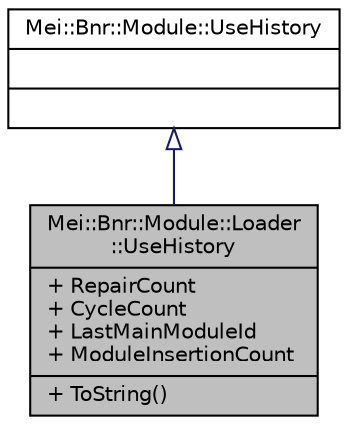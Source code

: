 digraph "Mei::Bnr::Module::Loader::UseHistory"
{
  edge [fontname="Helvetica",fontsize="10",labelfontname="Helvetica",labelfontsize="10"];
  node [fontname="Helvetica",fontsize="10",shape=record];
  Node1 [label="{Mei::Bnr::Module::Loader\l::UseHistory\n|+ RepairCount\l+ CycleCount\l+ LastMainModuleId\l+ ModuleInsertionCount\l|+ ToString()\l}",height=0.2,width=0.4,color="black", fillcolor="grey75", style="filled", fontcolor="black"];
  Node2 -> Node1 [dir="back",color="midnightblue",fontsize="10",style="solid",arrowtail="onormal",fontname="Helvetica"];
  Node2 [label="{Mei::Bnr::Module::UseHistory\n||}",height=0.2,width=0.4,color="black", fillcolor="white", style="filled",URL="$a00131.html",tooltip="Module::Status "];
}
